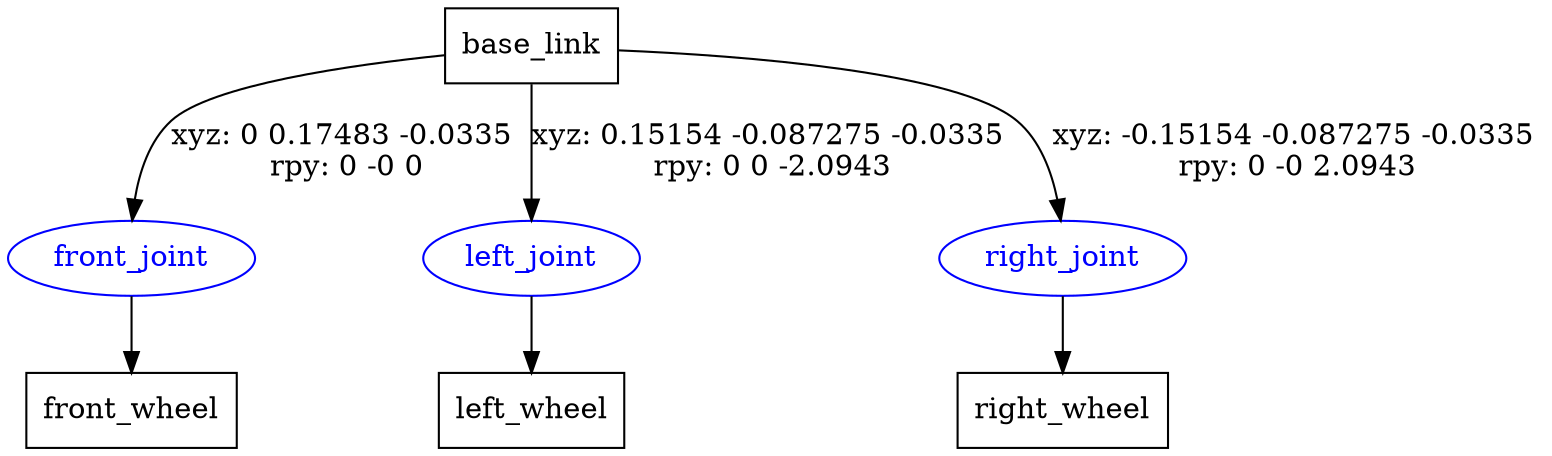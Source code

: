 digraph G {
node [shape=box];
"base_link" [label="base_link"];
"front_wheel" [label="front_wheel"];
"left_wheel" [label="left_wheel"];
"right_wheel" [label="right_wheel"];
node [shape=ellipse, color=blue, fontcolor=blue];
"base_link" -> "front_joint" [label="xyz: 0 0.17483 -0.0335 \nrpy: 0 -0 0"]
"front_joint" -> "front_wheel"
"base_link" -> "left_joint" [label="xyz: 0.15154 -0.087275 -0.0335 \nrpy: 0 0 -2.0943"]
"left_joint" -> "left_wheel"
"base_link" -> "right_joint" [label="xyz: -0.15154 -0.087275 -0.0335 \nrpy: 0 -0 2.0943"]
"right_joint" -> "right_wheel"
}
